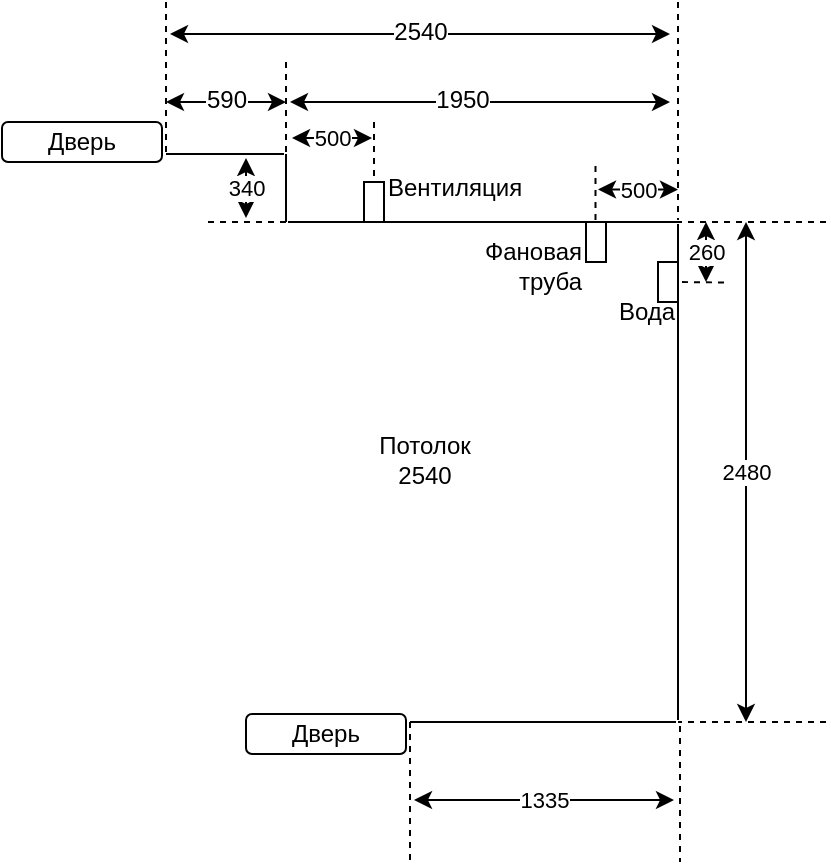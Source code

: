 <mxfile version="12.8.1" type="github">
  <diagram id="R_DxPCeixOQNwFfjoLMG" name="Page-1">
    <mxGraphModel dx="537" dy="547" grid="1" gridSize="10" guides="1" tooltips="1" connect="1" arrows="1" fold="1" page="1" pageScale="1" pageWidth="1169" pageHeight="827" math="0" shadow="0">
      <root>
        <mxCell id="0" />
        <mxCell id="1" parent="0" />
        <mxCell id="0VKKkhOmz3GfWBMJ0mJU-4" value="" style="endArrow=none;html=1;" parent="1" edge="1">
          <mxGeometry width="50" height="50" relative="1" as="geometry">
            <mxPoint x="510" y="206" as="sourcePoint" />
            <mxPoint x="569" y="206" as="targetPoint" />
          </mxGeometry>
        </mxCell>
        <mxCell id="0VKKkhOmz3GfWBMJ0mJU-6" value="" style="endArrow=none;html=1;" parent="1" edge="1">
          <mxGeometry width="50" height="50" relative="1" as="geometry">
            <mxPoint x="570" y="206" as="sourcePoint" />
            <mxPoint x="570" y="240" as="targetPoint" />
          </mxGeometry>
        </mxCell>
        <mxCell id="0VKKkhOmz3GfWBMJ0mJU-7" value="" style="endArrow=none;html=1;" parent="1" edge="1">
          <mxGeometry width="50" height="50" relative="1" as="geometry">
            <mxPoint x="571" y="240" as="sourcePoint" />
            <mxPoint x="766" y="240" as="targetPoint" />
          </mxGeometry>
        </mxCell>
        <mxCell id="0VKKkhOmz3GfWBMJ0mJU-8" value="" style="endArrow=none;html=1;" parent="1" edge="1">
          <mxGeometry width="50" height="50" relative="1" as="geometry">
            <mxPoint x="766" y="241" as="sourcePoint" />
            <mxPoint x="766" y="489" as="targetPoint" />
          </mxGeometry>
        </mxCell>
        <mxCell id="0VKKkhOmz3GfWBMJ0mJU-9" value="" style="endArrow=none;html=1;" parent="1" edge="1">
          <mxGeometry width="50" height="50" relative="1" as="geometry">
            <mxPoint x="765" y="490" as="sourcePoint" />
            <mxPoint x="632" y="490" as="targetPoint" />
          </mxGeometry>
        </mxCell>
        <mxCell id="0VKKkhOmz3GfWBMJ0mJU-13" value="Вентиляция" style="rounded=0;whiteSpace=wrap;html=1;fillColor=none;labelPosition=right;verticalLabelPosition=middle;align=left;verticalAlign=middle;spacingLeft=0;spacingTop=-15;" parent="1" vertex="1">
          <mxGeometry x="609" y="220" width="10" height="20" as="geometry" />
        </mxCell>
        <mxCell id="_PuhexjM3OvpnEOsU9iP-3" value="" style="endArrow=none;dashed=1;html=1;" edge="1" parent="1">
          <mxGeometry width="50" height="50" relative="1" as="geometry">
            <mxPoint x="840" y="490" as="sourcePoint" />
            <mxPoint x="766" y="490" as="targetPoint" />
          </mxGeometry>
        </mxCell>
        <mxCell id="_PuhexjM3OvpnEOsU9iP-4" value="" style="endArrow=none;dashed=1;html=1;" edge="1" parent="1">
          <mxGeometry width="50" height="50" relative="1" as="geometry">
            <mxPoint x="840" y="240" as="sourcePoint" />
            <mxPoint x="765" y="240" as="targetPoint" />
          </mxGeometry>
        </mxCell>
        <mxCell id="_PuhexjM3OvpnEOsU9iP-5" value="" style="endArrow=none;dashed=1;html=1;" edge="1" parent="1">
          <mxGeometry width="50" height="50" relative="1" as="geometry">
            <mxPoint x="766" y="130" as="sourcePoint" />
            <mxPoint x="766" y="239" as="targetPoint" />
          </mxGeometry>
        </mxCell>
        <mxCell id="_PuhexjM3OvpnEOsU9iP-6" value="" style="endArrow=none;dashed=1;html=1;" edge="1" parent="1">
          <mxGeometry width="50" height="50" relative="1" as="geometry">
            <mxPoint x="570" y="160" as="sourcePoint" />
            <mxPoint x="570" y="210" as="targetPoint" />
          </mxGeometry>
        </mxCell>
        <mxCell id="_PuhexjM3OvpnEOsU9iP-7" value="" style="endArrow=none;dashed=1;html=1;" edge="1" parent="1">
          <mxGeometry width="50" height="50" relative="1" as="geometry">
            <mxPoint x="510" y="130" as="sourcePoint" />
            <mxPoint x="510" y="205" as="targetPoint" />
          </mxGeometry>
        </mxCell>
        <mxCell id="_PuhexjM3OvpnEOsU9iP-8" value="" style="endArrow=none;dashed=1;html=1;" edge="1" parent="1">
          <mxGeometry width="50" height="50" relative="1" as="geometry">
            <mxPoint x="614" y="190" as="sourcePoint" />
            <mxPoint x="614" y="220" as="targetPoint" />
          </mxGeometry>
        </mxCell>
        <mxCell id="_PuhexjM3OvpnEOsU9iP-9" value="" style="endArrow=none;dashed=1;html=1;" edge="1" parent="1">
          <mxGeometry width="50" height="50" relative="1" as="geometry">
            <mxPoint x="767" y="492" as="sourcePoint" />
            <mxPoint x="767" y="560" as="targetPoint" />
          </mxGeometry>
        </mxCell>
        <mxCell id="_PuhexjM3OvpnEOsU9iP-10" value="" style="endArrow=classic;startArrow=classic;html=1;" edge="1" parent="1">
          <mxGeometry width="50" height="50" relative="1" as="geometry">
            <mxPoint x="572" y="180" as="sourcePoint" />
            <mxPoint x="762" y="180" as="targetPoint" />
          </mxGeometry>
        </mxCell>
        <mxCell id="_PuhexjM3OvpnEOsU9iP-18" value="1950" style="text;html=1;align=center;verticalAlign=middle;resizable=0;points=[];labelBackgroundColor=#ffffff;" vertex="1" connectable="0" parent="_PuhexjM3OvpnEOsU9iP-10">
          <mxGeometry x="-0.155" y="-1" relative="1" as="geometry">
            <mxPoint x="5.5" y="-2" as="offset" />
          </mxGeometry>
        </mxCell>
        <mxCell id="_PuhexjM3OvpnEOsU9iP-11" value="2480" style="endArrow=classic;startArrow=classic;html=1;" edge="1" parent="1">
          <mxGeometry width="50" height="50" relative="1" as="geometry">
            <mxPoint x="800" y="490" as="sourcePoint" />
            <mxPoint x="800" y="240" as="targetPoint" />
          </mxGeometry>
        </mxCell>
        <mxCell id="_PuhexjM3OvpnEOsU9iP-12" value="1335" style="endArrow=classic;startArrow=classic;html=1;" edge="1" parent="1">
          <mxGeometry width="50" height="50" relative="1" as="geometry">
            <mxPoint x="634" y="529" as="sourcePoint" />
            <mxPoint x="764" y="529" as="targetPoint" />
          </mxGeometry>
        </mxCell>
        <mxCell id="_PuhexjM3OvpnEOsU9iP-13" value="" style="endArrow=none;dashed=1;html=1;" edge="1" parent="1">
          <mxGeometry width="50" height="50" relative="1" as="geometry">
            <mxPoint x="632" y="490" as="sourcePoint" />
            <mxPoint x="632" y="560" as="targetPoint" />
          </mxGeometry>
        </mxCell>
        <mxCell id="_PuhexjM3OvpnEOsU9iP-14" value="" style="endArrow=classic;startArrow=classic;html=1;" edge="1" parent="1">
          <mxGeometry width="50" height="50" relative="1" as="geometry">
            <mxPoint x="510" y="180" as="sourcePoint" />
            <mxPoint x="570" y="180" as="targetPoint" />
          </mxGeometry>
        </mxCell>
        <mxCell id="_PuhexjM3OvpnEOsU9iP-16" value="590" style="text;html=1;align=center;verticalAlign=middle;resizable=0;points=[];labelBackgroundColor=#ffffff;" vertex="1" connectable="0" parent="_PuhexjM3OvpnEOsU9iP-14">
          <mxGeometry x="0.467" y="1" relative="1" as="geometry">
            <mxPoint x="-14" as="offset" />
          </mxGeometry>
        </mxCell>
        <mxCell id="_PuhexjM3OvpnEOsU9iP-15" value="500" style="endArrow=classic;startArrow=classic;html=1;" edge="1" parent="1">
          <mxGeometry width="50" height="50" relative="1" as="geometry">
            <mxPoint x="573" y="198" as="sourcePoint" />
            <mxPoint x="613" y="198" as="targetPoint" />
          </mxGeometry>
        </mxCell>
        <mxCell id="_PuhexjM3OvpnEOsU9iP-19" value="" style="endArrow=classic;startArrow=classic;html=1;" edge="1" parent="1">
          <mxGeometry width="50" height="50" relative="1" as="geometry">
            <mxPoint x="512" y="146" as="sourcePoint" />
            <mxPoint x="762" y="146" as="targetPoint" />
          </mxGeometry>
        </mxCell>
        <mxCell id="_PuhexjM3OvpnEOsU9iP-20" value="2540" style="text;html=1;align=center;verticalAlign=middle;resizable=0;points=[];labelBackgroundColor=#ffffff;" vertex="1" connectable="0" parent="_PuhexjM3OvpnEOsU9iP-19">
          <mxGeometry x="-0.155" y="-1" relative="1" as="geometry">
            <mxPoint x="19.5" y="-2" as="offset" />
          </mxGeometry>
        </mxCell>
        <mxCell id="_PuhexjM3OvpnEOsU9iP-22" value="Дверь" style="rounded=1;whiteSpace=wrap;html=1;fillColor=none;" vertex="1" parent="1">
          <mxGeometry x="550" y="486" width="80" height="20" as="geometry" />
        </mxCell>
        <mxCell id="_PuhexjM3OvpnEOsU9iP-25" value="Дверь" style="rounded=1;whiteSpace=wrap;html=1;fillColor=none;" vertex="1" parent="1">
          <mxGeometry x="428" y="190" width="80" height="20" as="geometry" />
        </mxCell>
        <mxCell id="_PuhexjM3OvpnEOsU9iP-26" value="" style="endArrow=none;dashed=1;html=1;" edge="1" parent="1">
          <mxGeometry width="50" height="50" relative="1" as="geometry">
            <mxPoint x="570" y="240" as="sourcePoint" />
            <mxPoint x="530" y="240" as="targetPoint" />
          </mxGeometry>
        </mxCell>
        <mxCell id="_PuhexjM3OvpnEOsU9iP-27" value="340" style="endArrow=classic;startArrow=classic;html=1;" edge="1" parent="1">
          <mxGeometry width="50" height="50" relative="1" as="geometry">
            <mxPoint x="550" y="238" as="sourcePoint" />
            <mxPoint x="550" y="208" as="targetPoint" />
          </mxGeometry>
        </mxCell>
        <mxCell id="_PuhexjM3OvpnEOsU9iP-29" value="Фановая труба" style="rounded=0;whiteSpace=wrap;html=1;fillColor=none;labelPosition=left;verticalLabelPosition=middle;align=right;verticalAlign=middle;spacingTop=23;" vertex="1" parent="1">
          <mxGeometry x="720" y="240" width="10" height="20" as="geometry" />
        </mxCell>
        <mxCell id="_PuhexjM3OvpnEOsU9iP-32" value="Вода" style="rounded=0;whiteSpace=wrap;html=1;fillColor=none;labelPosition=center;verticalLabelPosition=bottom;align=center;verticalAlign=bottom;spacingTop=18;spacingLeft=-21;spacing=8;" vertex="1" parent="1">
          <mxGeometry x="756" y="260" width="10" height="20" as="geometry" />
        </mxCell>
        <mxCell id="_PuhexjM3OvpnEOsU9iP-33" value="" style="endArrow=none;dashed=1;html=1;" edge="1" parent="1">
          <mxGeometry width="50" height="50" relative="1" as="geometry">
            <mxPoint x="724.75" y="212" as="sourcePoint" />
            <mxPoint x="724.75" y="242" as="targetPoint" />
          </mxGeometry>
        </mxCell>
        <mxCell id="_PuhexjM3OvpnEOsU9iP-34" value="500" style="endArrow=classic;startArrow=classic;html=1;" edge="1" parent="1">
          <mxGeometry width="50" height="50" relative="1" as="geometry">
            <mxPoint x="726" y="223.75" as="sourcePoint" />
            <mxPoint x="766" y="223.75" as="targetPoint" />
          </mxGeometry>
        </mxCell>
        <mxCell id="_PuhexjM3OvpnEOsU9iP-35" value="" style="endArrow=none;dashed=1;html=1;" edge="1" parent="1">
          <mxGeometry width="50" height="50" relative="1" as="geometry">
            <mxPoint x="789" y="270.25" as="sourcePoint" />
            <mxPoint x="765" y="270" as="targetPoint" />
          </mxGeometry>
        </mxCell>
        <mxCell id="_PuhexjM3OvpnEOsU9iP-36" value="260" style="endArrow=classic;startArrow=classic;html=1;" edge="1" parent="1">
          <mxGeometry width="50" height="50" relative="1" as="geometry">
            <mxPoint x="780" y="270" as="sourcePoint" />
            <mxPoint x="780" y="240" as="targetPoint" />
          </mxGeometry>
        </mxCell>
        <mxCell id="_PuhexjM3OvpnEOsU9iP-39" value="Потолок&lt;br&gt;2540" style="text;html=1;align=center;verticalAlign=middle;resizable=0;points=[];autosize=1;" vertex="1" parent="1">
          <mxGeometry x="609" y="344" width="60" height="30" as="geometry" />
        </mxCell>
      </root>
    </mxGraphModel>
  </diagram>
</mxfile>
